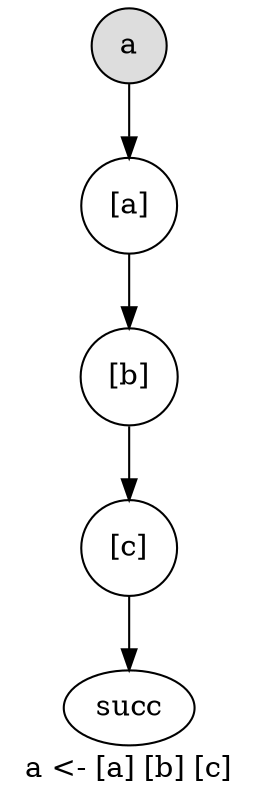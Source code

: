 digraph G {
  label = "a <- [a] [b] [c]";
  a [shape=circle,style=filled,fillcolor="#dddddd"];
  "[a]" [shape=circle];
  "[b]" [shape=circle];
  "[c]" [shape=circle];
  a -> "[a]";
  "[a]" -> "[b]";
  "[b]" -> "[c]";
  "[c]" -> succ;
}
